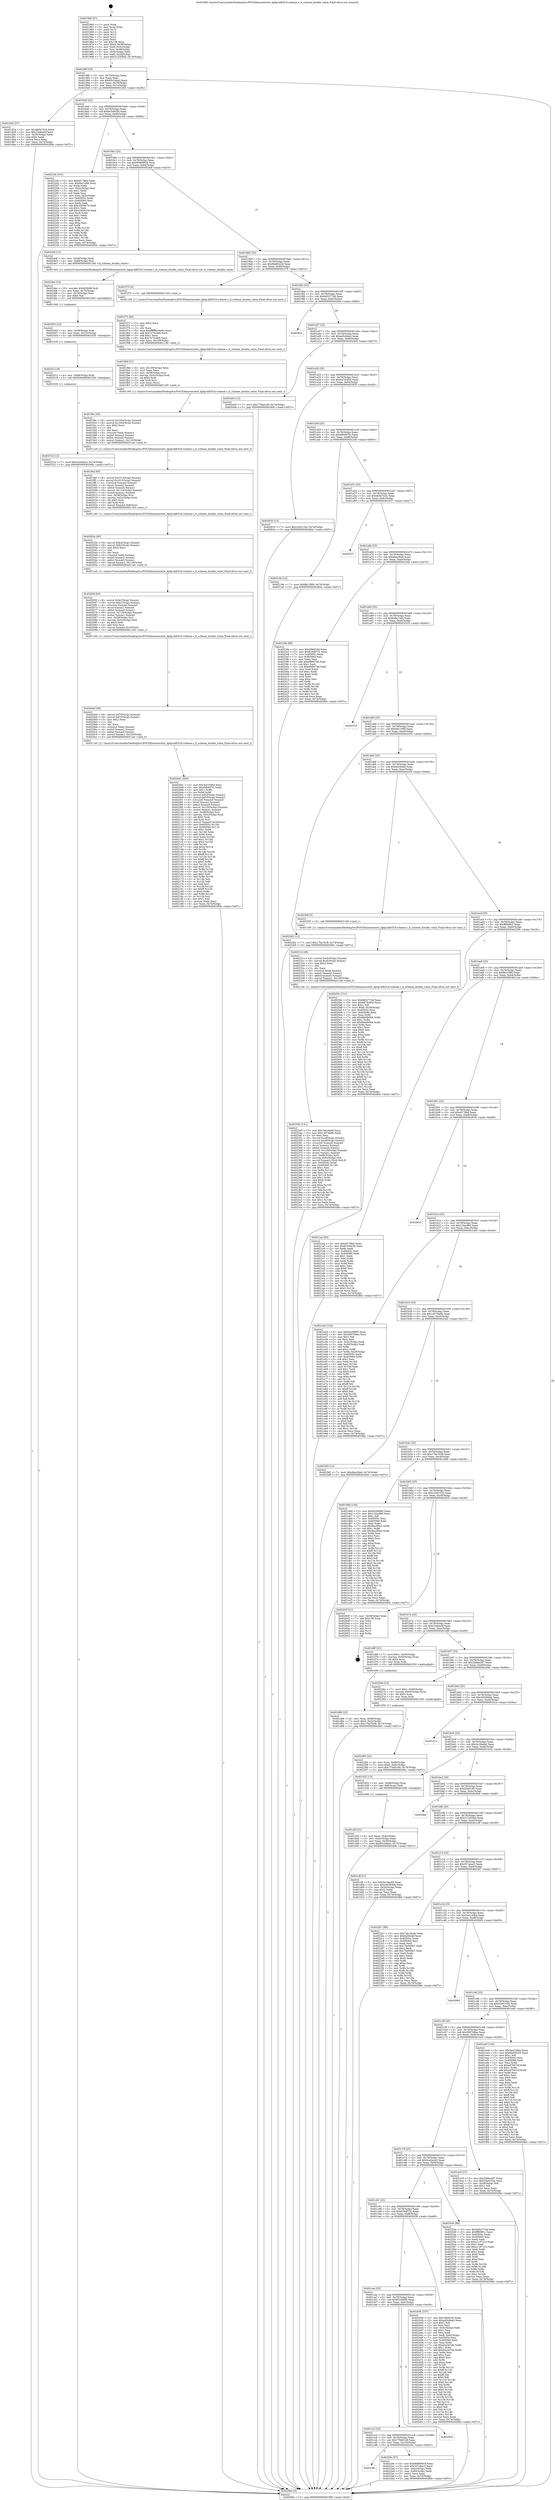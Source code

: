 digraph "0x401960" {
  label = "0x401960 (/mnt/c/Users/mathe/Desktop/tcc/POCII/binaries/extr_kphp-kdbTLtl-scheme.c_tl_scheme_double_value_Final-ollvm.out::main(0))"
  labelloc = "t"
  node[shape=record]

  Entry [label="",width=0.3,height=0.3,shape=circle,fillcolor=black,style=filled]
  "0x40198f" [label="{
     0x40198f [23]\l
     | [instrs]\l
     &nbsp;&nbsp;0x40198f \<+3\>: mov -0x74(%rbp),%eax\l
     &nbsp;&nbsp;0x401992 \<+2\>: mov %eax,%ecx\l
     &nbsp;&nbsp;0x401994 \<+6\>: sub $0x85c24ba2,%ecx\l
     &nbsp;&nbsp;0x40199a \<+3\>: mov %eax,-0x78(%rbp)\l
     &nbsp;&nbsp;0x40199d \<+3\>: mov %ecx,-0x7c(%rbp)\l
     &nbsp;&nbsp;0x4019a0 \<+6\>: je 0000000000401d54 \<main+0x3f4\>\l
  }"]
  "0x401d54" [label="{
     0x401d54 [27]\l
     | [instrs]\l
     &nbsp;&nbsp;0x401d54 \<+5\>: mov $0xdb5e7e24,%eax\l
     &nbsp;&nbsp;0x401d59 \<+5\>: mov $0x23e8ee0f,%ecx\l
     &nbsp;&nbsp;0x401d5e \<+3\>: mov -0x30(%rbp),%edx\l
     &nbsp;&nbsp;0x401d61 \<+3\>: cmp $0x0,%edx\l
     &nbsp;&nbsp;0x401d64 \<+3\>: cmove %ecx,%eax\l
     &nbsp;&nbsp;0x401d67 \<+3\>: mov %eax,-0x74(%rbp)\l
     &nbsp;&nbsp;0x401d6a \<+5\>: jmp 00000000004028dc \<main+0xf7c\>\l
  }"]
  "0x4019a6" [label="{
     0x4019a6 [22]\l
     | [instrs]\l
     &nbsp;&nbsp;0x4019a6 \<+5\>: jmp 00000000004019ab \<main+0x4b\>\l
     &nbsp;&nbsp;0x4019ab \<+3\>: mov -0x78(%rbp),%eax\l
     &nbsp;&nbsp;0x4019ae \<+5\>: sub $0x8c549c56,%eax\l
     &nbsp;&nbsp;0x4019b3 \<+3\>: mov %eax,-0x80(%rbp)\l
     &nbsp;&nbsp;0x4019b6 \<+6\>: je 00000000004021fd \<main+0x89d\>\l
  }"]
  Exit [label="",width=0.3,height=0.3,shape=circle,fillcolor=black,style=filled,peripheries=2]
  "0x4021fd" [label="{
     0x4021fd [101]\l
     | [instrs]\l
     &nbsp;&nbsp;0x4021fd \<+5\>: mov $0xef178bd,%eax\l
     &nbsp;&nbsp;0x402202 \<+5\>: mov $0xfde7cf9d,%ecx\l
     &nbsp;&nbsp;0x402207 \<+2\>: xor %edx,%edx\l
     &nbsp;&nbsp;0x402209 \<+3\>: mov -0x5c(%rbp),%esi\l
     &nbsp;&nbsp;0x40220c \<+3\>: sub $0x1,%edx\l
     &nbsp;&nbsp;0x40220f \<+2\>: sub %edx,%esi\l
     &nbsp;&nbsp;0x402211 \<+3\>: mov %esi,-0x5c(%rbp)\l
     &nbsp;&nbsp;0x402214 \<+7\>: mov 0x40505c,%edx\l
     &nbsp;&nbsp;0x40221b \<+7\>: mov 0x405060,%esi\l
     &nbsp;&nbsp;0x402222 \<+2\>: mov %edx,%edi\l
     &nbsp;&nbsp;0x402224 \<+6\>: sub $0xc5d56c7d,%edi\l
     &nbsp;&nbsp;0x40222a \<+3\>: sub $0x1,%edi\l
     &nbsp;&nbsp;0x40222d \<+6\>: add $0xc5d56c7d,%edi\l
     &nbsp;&nbsp;0x402233 \<+3\>: imul %edi,%edx\l
     &nbsp;&nbsp;0x402236 \<+3\>: and $0x1,%edx\l
     &nbsp;&nbsp;0x402239 \<+3\>: cmp $0x0,%edx\l
     &nbsp;&nbsp;0x40223c \<+4\>: sete %r8b\l
     &nbsp;&nbsp;0x402240 \<+3\>: cmp $0xa,%esi\l
     &nbsp;&nbsp;0x402243 \<+4\>: setl %r9b\l
     &nbsp;&nbsp;0x402247 \<+3\>: mov %r8b,%r10b\l
     &nbsp;&nbsp;0x40224a \<+3\>: and %r9b,%r10b\l
     &nbsp;&nbsp;0x40224d \<+3\>: xor %r9b,%r8b\l
     &nbsp;&nbsp;0x402250 \<+3\>: or %r8b,%r10b\l
     &nbsp;&nbsp;0x402253 \<+4\>: test $0x1,%r10b\l
     &nbsp;&nbsp;0x402257 \<+3\>: cmovne %ecx,%eax\l
     &nbsp;&nbsp;0x40225a \<+3\>: mov %eax,-0x74(%rbp)\l
     &nbsp;&nbsp;0x40225d \<+5\>: jmp 00000000004028dc \<main+0xf7c\>\l
  }"]
  "0x4019bc" [label="{
     0x4019bc [25]\l
     | [instrs]\l
     &nbsp;&nbsp;0x4019bc \<+5\>: jmp 00000000004019c1 \<main+0x61\>\l
     &nbsp;&nbsp;0x4019c1 \<+3\>: mov -0x78(%rbp),%eax\l
     &nbsp;&nbsp;0x4019c4 \<+5\>: sub $0x90868934,%eax\l
     &nbsp;&nbsp;0x4019c9 \<+6\>: mov %eax,-0x84(%rbp)\l
     &nbsp;&nbsp;0x4019cf \<+6\>: je 00000000004024df \<main+0xb7f\>\l
  }"]
  "0x40251b" [label="{
     0x40251b [12]\l
     | [instrs]\l
     &nbsp;&nbsp;0x40251b \<+7\>: movl $0x5ca0a2a3,-0x74(%rbp)\l
     &nbsp;&nbsp;0x402522 \<+5\>: jmp 00000000004028dc \<main+0xf7c\>\l
  }"]
  "0x4024df" [label="{
     0x4024df [13]\l
     | [instrs]\l
     &nbsp;&nbsp;0x4024df \<+4\>: mov -0x58(%rbp),%rdi\l
     &nbsp;&nbsp;0x4024e3 \<+4\>: mov -0x68(%rbp),%rsi\l
     &nbsp;&nbsp;0x4024e7 \<+5\>: call 00000000004013e0 \<tl_scheme_double_value\>\l
     | [calls]\l
     &nbsp;&nbsp;0x4013e0 \{1\} (/mnt/c/Users/mathe/Desktop/tcc/POCII/binaries/extr_kphp-kdbTLtl-scheme.c_tl_scheme_double_value_Final-ollvm.out::tl_scheme_double_value)\l
  }"]
  "0x4019d5" [label="{
     0x4019d5 [25]\l
     | [instrs]\l
     &nbsp;&nbsp;0x4019d5 \<+5\>: jmp 00000000004019da \<main+0x7a\>\l
     &nbsp;&nbsp;0x4019da \<+3\>: mov -0x78(%rbp),%eax\l
     &nbsp;&nbsp;0x4019dd \<+5\>: sub $0x9bd00c2d,%eax\l
     &nbsp;&nbsp;0x4019e2 \<+6\>: mov %eax,-0x88(%rbp)\l
     &nbsp;&nbsp;0x4019e8 \<+6\>: je 0000000000401f70 \<main+0x610\>\l
  }"]
  "0x402512" [label="{
     0x402512 [9]\l
     | [instrs]\l
     &nbsp;&nbsp;0x402512 \<+4\>: mov -0x68(%rbp),%rdi\l
     &nbsp;&nbsp;0x402516 \<+5\>: call 0000000000401030 \<free@plt\>\l
     | [calls]\l
     &nbsp;&nbsp;0x401030 \{1\} (unknown)\l
  }"]
  "0x401f70" [label="{
     0x401f70 [5]\l
     | [instrs]\l
     &nbsp;&nbsp;0x401f70 \<+5\>: call 0000000000401160 \<next_i\>\l
     | [calls]\l
     &nbsp;&nbsp;0x401160 \{1\} (/mnt/c/Users/mathe/Desktop/tcc/POCII/binaries/extr_kphp-kdbTLtl-scheme.c_tl_scheme_double_value_Final-ollvm.out::next_i)\l
  }"]
  "0x4019ee" [label="{
     0x4019ee [25]\l
     | [instrs]\l
     &nbsp;&nbsp;0x4019ee \<+5\>: jmp 00000000004019f3 \<main+0x93\>\l
     &nbsp;&nbsp;0x4019f3 \<+3\>: mov -0x78(%rbp),%eax\l
     &nbsp;&nbsp;0x4019f6 \<+5\>: sub $0x9d5277dd,%eax\l
     &nbsp;&nbsp;0x4019fb \<+6\>: mov %eax,-0x8c(%rbp)\l
     &nbsp;&nbsp;0x401a01 \<+6\>: je 00000000004028ce \<main+0xf6e\>\l
  }"]
  "0x402503" [label="{
     0x402503 [15]\l
     | [instrs]\l
     &nbsp;&nbsp;0x402503 \<+4\>: mov -0x58(%rbp),%rdi\l
     &nbsp;&nbsp;0x402507 \<+6\>: mov %eax,-0x12c(%rbp)\l
     &nbsp;&nbsp;0x40250d \<+5\>: call 0000000000401030 \<free@plt\>\l
     | [calls]\l
     &nbsp;&nbsp;0x401030 \{1\} (unknown)\l
  }"]
  "0x4028ce" [label="{
     0x4028ce\l
  }", style=dashed]
  "0x401a07" [label="{
     0x401a07 [25]\l
     | [instrs]\l
     &nbsp;&nbsp;0x401a07 \<+5\>: jmp 0000000000401a0c \<main+0xac\>\l
     &nbsp;&nbsp;0x401a0c \<+3\>: mov -0x78(%rbp),%eax\l
     &nbsp;&nbsp;0x401a0f \<+5\>: sub $0xad5cbba3,%eax\l
     &nbsp;&nbsp;0x401a14 \<+6\>: mov %eax,-0x90(%rbp)\l
     &nbsp;&nbsp;0x401a1a \<+6\>: je 00000000004024d3 \<main+0xb73\>\l
  }"]
  "0x4024ec" [label="{
     0x4024ec [23]\l
     | [instrs]\l
     &nbsp;&nbsp;0x4024ec \<+10\>: movabs $0x4030d6,%rdi\l
     &nbsp;&nbsp;0x4024f6 \<+3\>: mov %eax,-0x70(%rbp)\l
     &nbsp;&nbsp;0x4024f9 \<+3\>: mov -0x70(%rbp),%esi\l
     &nbsp;&nbsp;0x4024fc \<+2\>: mov $0x0,%al\l
     &nbsp;&nbsp;0x4024fe \<+5\>: call 0000000000401040 \<printf@plt\>\l
     | [calls]\l
     &nbsp;&nbsp;0x401040 \{1\} (unknown)\l
  }"]
  "0x4024d3" [label="{
     0x4024d3 [12]\l
     | [instrs]\l
     &nbsp;&nbsp;0x4024d3 \<+7\>: movl $0x770dd1d9,-0x74(%rbp)\l
     &nbsp;&nbsp;0x4024da \<+5\>: jmp 00000000004028dc \<main+0xf7c\>\l
  }"]
  "0x401a20" [label="{
     0x401a20 [25]\l
     | [instrs]\l
     &nbsp;&nbsp;0x401a20 \<+5\>: jmp 0000000000401a25 \<main+0xc5\>\l
     &nbsp;&nbsp;0x401a25 \<+3\>: mov -0x78(%rbp),%eax\l
     &nbsp;&nbsp;0x401a28 \<+5\>: sub $0xb470c905,%eax\l
     &nbsp;&nbsp;0x401a2d \<+6\>: mov %eax,-0x94(%rbp)\l
     &nbsp;&nbsp;0x401a33 \<+6\>: je 0000000000402633 \<main+0xcd3\>\l
  }"]
  "0x402345" [label="{
     0x402345 [141]\l
     | [instrs]\l
     &nbsp;&nbsp;0x402345 \<+5\>: mov $0x7ab19a4b,%ecx\l
     &nbsp;&nbsp;0x40234a \<+5\>: mov $0x14078a0b,%edx\l
     &nbsp;&nbsp;0x40234f \<+2\>: xor %esi,%esi\l
     &nbsp;&nbsp;0x402351 \<+8\>: movsd 0xcaf(%rip),%xmm1\l
     &nbsp;&nbsp;0x402359 \<+8\>: movsd 0xcaf(%rip),%xmm2\l
     &nbsp;&nbsp;0x402361 \<+4\>: cvtss2sd %xmm0,%xmm0\l
     &nbsp;&nbsp;0x402365 \<+4\>: divsd %xmm2,%xmm0\l
     &nbsp;&nbsp;0x402369 \<+4\>: addsd %xmm0,%xmm1\l
     &nbsp;&nbsp;0x40236d \<+8\>: movsd -0x128(%rbp),%xmm0\l
     &nbsp;&nbsp;0x402375 \<+4\>: mulsd %xmm1,%xmm0\l
     &nbsp;&nbsp;0x402379 \<+4\>: mov -0x68(%rbp),%rdi\l
     &nbsp;&nbsp;0x40237d \<+4\>: movslq -0x6c(%rbp),%r8\l
     &nbsp;&nbsp;0x402381 \<+6\>: movsd %xmm0,(%rdi,%r8,8)\l
     &nbsp;&nbsp;0x402387 \<+8\>: mov 0x40505c,%r9d\l
     &nbsp;&nbsp;0x40238f \<+8\>: mov 0x405060,%r10d\l
     &nbsp;&nbsp;0x402397 \<+3\>: sub $0x1,%esi\l
     &nbsp;&nbsp;0x40239a \<+3\>: mov %r9d,%r11d\l
     &nbsp;&nbsp;0x40239d \<+3\>: add %esi,%r11d\l
     &nbsp;&nbsp;0x4023a0 \<+4\>: imul %r11d,%r9d\l
     &nbsp;&nbsp;0x4023a4 \<+4\>: and $0x1,%r9d\l
     &nbsp;&nbsp;0x4023a8 \<+4\>: cmp $0x0,%r9d\l
     &nbsp;&nbsp;0x4023ac \<+3\>: sete %bl\l
     &nbsp;&nbsp;0x4023af \<+4\>: cmp $0xa,%r10d\l
     &nbsp;&nbsp;0x4023b3 \<+4\>: setl %r14b\l
     &nbsp;&nbsp;0x4023b7 \<+3\>: mov %bl,%r15b\l
     &nbsp;&nbsp;0x4023ba \<+3\>: and %r14b,%r15b\l
     &nbsp;&nbsp;0x4023bd \<+3\>: xor %r14b,%bl\l
     &nbsp;&nbsp;0x4023c0 \<+3\>: or %bl,%r15b\l
     &nbsp;&nbsp;0x4023c3 \<+4\>: test $0x1,%r15b\l
     &nbsp;&nbsp;0x4023c7 \<+3\>: cmovne %edx,%ecx\l
     &nbsp;&nbsp;0x4023ca \<+3\>: mov %ecx,-0x74(%rbp)\l
     &nbsp;&nbsp;0x4023cd \<+5\>: jmp 00000000004028dc \<main+0xf7c\>\l
  }"]
  "0x402633" [label="{
     0x402633 [12]\l
     | [instrs]\l
     &nbsp;&nbsp;0x402633 \<+7\>: movl $0x1e59132e,-0x74(%rbp)\l
     &nbsp;&nbsp;0x40263a \<+5\>: jmp 00000000004028dc \<main+0xf7c\>\l
  }"]
  "0x401a39" [label="{
     0x401a39 [25]\l
     | [instrs]\l
     &nbsp;&nbsp;0x401a39 \<+5\>: jmp 0000000000401a3e \<main+0xde\>\l
     &nbsp;&nbsp;0x401a3e \<+3\>: mov -0x78(%rbp),%eax\l
     &nbsp;&nbsp;0x401a41 \<+5\>: sub $0xd9b697fc,%eax\l
     &nbsp;&nbsp;0x401a46 \<+6\>: mov %eax,-0x98(%rbp)\l
     &nbsp;&nbsp;0x401a4c \<+6\>: je 000000000040219e \<main+0x83e\>\l
  }"]
  "0x402314" [label="{
     0x402314 [49]\l
     | [instrs]\l
     &nbsp;&nbsp;0x402314 \<+8\>: movsd 0xcfc(%rip),%xmm0\l
     &nbsp;&nbsp;0x40231c \<+8\>: movsd 0xcfc(%rip),%xmm1\l
     &nbsp;&nbsp;0x402324 \<+5\>: mov $0x2,%ecx\l
     &nbsp;&nbsp;0x402329 \<+1\>: cltd\l
     &nbsp;&nbsp;0x40232a \<+2\>: idiv %ecx\l
     &nbsp;&nbsp;0x40232c \<+4\>: cvtsi2sd %edx,%xmm2\l
     &nbsp;&nbsp;0x402330 \<+4\>: mulsd %xmm2,%xmm1\l
     &nbsp;&nbsp;0x402334 \<+4\>: addsd %xmm0,%xmm1\l
     &nbsp;&nbsp;0x402338 \<+8\>: movsd %xmm1,-0x128(%rbp)\l
     &nbsp;&nbsp;0x402340 \<+5\>: call 00000000004011a0 \<next_f\>\l
     | [calls]\l
     &nbsp;&nbsp;0x4011a0 \{1\} (/mnt/c/Users/mathe/Desktop/tcc/POCII/binaries/extr_kphp-kdbTLtl-scheme.c_tl_scheme_double_value_Final-ollvm.out::next_f)\l
  }"]
  "0x40219e" [label="{
     0x40219e [12]\l
     | [instrs]\l
     &nbsp;&nbsp;0x40219e \<+7\>: movl $0xffe109f4,-0x74(%rbp)\l
     &nbsp;&nbsp;0x4021a5 \<+5\>: jmp 00000000004028dc \<main+0xf7c\>\l
  }"]
  "0x401a52" [label="{
     0x401a52 [25]\l
     | [instrs]\l
     &nbsp;&nbsp;0x401a52 \<+5\>: jmp 0000000000401a57 \<main+0xf7\>\l
     &nbsp;&nbsp;0x401a57 \<+3\>: mov -0x78(%rbp),%eax\l
     &nbsp;&nbsp;0x401a5a \<+5\>: sub $0xdb5e7e24,%eax\l
     &nbsp;&nbsp;0x401a5f \<+6\>: mov %eax,-0x9c(%rbp)\l
     &nbsp;&nbsp;0x401a65 \<+6\>: je 0000000000402527 \<main+0xbc7\>\l
  }"]
  "0x401cdc" [label="{
     0x401cdc\l
  }", style=dashed]
  "0x402527" [label="{
     0x402527\l
  }", style=dashed]
  "0x401a6b" [label="{
     0x401a6b [25]\l
     | [instrs]\l
     &nbsp;&nbsp;0x401a6b \<+5\>: jmp 0000000000401a70 \<main+0x110\>\l
     &nbsp;&nbsp;0x401a70 \<+3\>: mov -0x78(%rbp),%eax\l
     &nbsp;&nbsp;0x401a73 \<+5\>: sub $0xdbecf4a8,%eax\l
     &nbsp;&nbsp;0x401a78 \<+6\>: mov %eax,-0xa0(%rbp)\l
     &nbsp;&nbsp;0x401a7e \<+6\>: je 00000000004023de \<main+0xa7e\>\l
  }"]
  "0x40229c" [label="{
     0x40229c [27]\l
     | [instrs]\l
     &nbsp;&nbsp;0x40229c \<+5\>: mov $0x90868934,%eax\l
     &nbsp;&nbsp;0x4022a1 \<+5\>: mov $0x357abac3,%ecx\l
     &nbsp;&nbsp;0x4022a6 \<+3\>: mov -0x6c(%rbp),%edx\l
     &nbsp;&nbsp;0x4022a9 \<+3\>: cmp -0x60(%rbp),%edx\l
     &nbsp;&nbsp;0x4022ac \<+3\>: cmovl %ecx,%eax\l
     &nbsp;&nbsp;0x4022af \<+3\>: mov %eax,-0x74(%rbp)\l
     &nbsp;&nbsp;0x4022b2 \<+5\>: jmp 00000000004028dc \<main+0xf7c\>\l
  }"]
  "0x4023de" [label="{
     0x4023de [88]\l
     | [instrs]\l
     &nbsp;&nbsp;0x4023de \<+5\>: mov $0x2f4bf1d0,%eax\l
     &nbsp;&nbsp;0x4023e3 \<+5\>: mov $0x634df732,%ecx\l
     &nbsp;&nbsp;0x4023e8 \<+7\>: mov 0x40505c,%edx\l
     &nbsp;&nbsp;0x4023ef \<+7\>: mov 0x405060,%esi\l
     &nbsp;&nbsp;0x4023f6 \<+2\>: mov %edx,%edi\l
     &nbsp;&nbsp;0x4023f8 \<+6\>: add $0xef984748,%edi\l
     &nbsp;&nbsp;0x4023fe \<+3\>: sub $0x1,%edi\l
     &nbsp;&nbsp;0x402401 \<+6\>: sub $0xef984748,%edi\l
     &nbsp;&nbsp;0x402407 \<+3\>: imul %edi,%edx\l
     &nbsp;&nbsp;0x40240a \<+3\>: and $0x1,%edx\l
     &nbsp;&nbsp;0x40240d \<+3\>: cmp $0x0,%edx\l
     &nbsp;&nbsp;0x402410 \<+4\>: sete %r8b\l
     &nbsp;&nbsp;0x402414 \<+3\>: cmp $0xa,%esi\l
     &nbsp;&nbsp;0x402417 \<+4\>: setl %r9b\l
     &nbsp;&nbsp;0x40241b \<+3\>: mov %r8b,%r10b\l
     &nbsp;&nbsp;0x40241e \<+3\>: and %r9b,%r10b\l
     &nbsp;&nbsp;0x402421 \<+3\>: xor %r9b,%r8b\l
     &nbsp;&nbsp;0x402424 \<+3\>: or %r8b,%r10b\l
     &nbsp;&nbsp;0x402427 \<+4\>: test $0x1,%r10b\l
     &nbsp;&nbsp;0x40242b \<+3\>: cmovne %ecx,%eax\l
     &nbsp;&nbsp;0x40242e \<+3\>: mov %eax,-0x74(%rbp)\l
     &nbsp;&nbsp;0x402431 \<+5\>: jmp 00000000004028dc \<main+0xf7c\>\l
  }"]
  "0x401a84" [label="{
     0x401a84 [25]\l
     | [instrs]\l
     &nbsp;&nbsp;0x401a84 \<+5\>: jmp 0000000000401a89 \<main+0x129\>\l
     &nbsp;&nbsp;0x401a89 \<+3\>: mov -0x78(%rbp),%eax\l
     &nbsp;&nbsp;0x401a8c \<+5\>: sub $0xfa8e1340,%eax\l
     &nbsp;&nbsp;0x401a91 \<+6\>: mov %eax,-0xa4(%rbp)\l
     &nbsp;&nbsp;0x401a97 \<+6\>: je 0000000000402533 \<main+0xbd3\>\l
  }"]
  "0x401cc3" [label="{
     0x401cc3 [25]\l
     | [instrs]\l
     &nbsp;&nbsp;0x401cc3 \<+5\>: jmp 0000000000401cc8 \<main+0x368\>\l
     &nbsp;&nbsp;0x401cc8 \<+3\>: mov -0x78(%rbp),%eax\l
     &nbsp;&nbsp;0x401ccb \<+5\>: sub $0x770dd1d9,%eax\l
     &nbsp;&nbsp;0x401cd0 \<+6\>: mov %eax,-0x100(%rbp)\l
     &nbsp;&nbsp;0x401cd6 \<+6\>: je 000000000040229c \<main+0x93c\>\l
  }"]
  "0x402533" [label="{
     0x402533\l
  }", style=dashed]
  "0x401a9d" [label="{
     0x401a9d [25]\l
     | [instrs]\l
     &nbsp;&nbsp;0x401a9d \<+5\>: jmp 0000000000401aa2 \<main+0x142\>\l
     &nbsp;&nbsp;0x401aa2 \<+3\>: mov -0x78(%rbp),%eax\l
     &nbsp;&nbsp;0x401aa5 \<+5\>: sub $0xfde7cf9d,%eax\l
     &nbsp;&nbsp;0x401aaa \<+6\>: mov %eax,-0xa8(%rbp)\l
     &nbsp;&nbsp;0x401ab0 \<+6\>: je 0000000000402262 \<main+0x902\>\l
  }"]
  "0x402654" [label="{
     0x402654\l
  }", style=dashed]
  "0x402262" [label="{
     0x402262 [12]\l
     | [instrs]\l
     &nbsp;&nbsp;0x402262 \<+7\>: movl $0x17ba7b38,-0x74(%rbp)\l
     &nbsp;&nbsp;0x402269 \<+5\>: jmp 00000000004028dc \<main+0xf7c\>\l
  }"]
  "0x401ab6" [label="{
     0x401ab6 [25]\l
     | [instrs]\l
     &nbsp;&nbsp;0x401ab6 \<+5\>: jmp 0000000000401abb \<main+0x15b\>\l
     &nbsp;&nbsp;0x401abb \<+3\>: mov -0x78(%rbp),%eax\l
     &nbsp;&nbsp;0x401abe \<+5\>: sub $0xfe20bdef,%eax\l
     &nbsp;&nbsp;0x401ac3 \<+6\>: mov %eax,-0xac(%rbp)\l
     &nbsp;&nbsp;0x401ac9 \<+6\>: je 000000000040230f \<main+0x9af\>\l
  }"]
  "0x401caa" [label="{
     0x401caa [25]\l
     | [instrs]\l
     &nbsp;&nbsp;0x401caa \<+5\>: jmp 0000000000401caf \<main+0x34f\>\l
     &nbsp;&nbsp;0x401caf \<+3\>: mov -0x78(%rbp),%eax\l
     &nbsp;&nbsp;0x401cb2 \<+5\>: sub $0x63cf4685,%eax\l
     &nbsp;&nbsp;0x401cb7 \<+6\>: mov %eax,-0xfc(%rbp)\l
     &nbsp;&nbsp;0x401cbd \<+6\>: je 0000000000402654 \<main+0xcf4\>\l
  }"]
  "0x40230f" [label="{
     0x40230f [5]\l
     | [instrs]\l
     &nbsp;&nbsp;0x40230f \<+5\>: call 0000000000401160 \<next_i\>\l
     | [calls]\l
     &nbsp;&nbsp;0x401160 \{1\} (/mnt/c/Users/mathe/Desktop/tcc/POCII/binaries/extr_kphp-kdbTLtl-scheme.c_tl_scheme_double_value_Final-ollvm.out::next_i)\l
  }"]
  "0x401acf" [label="{
     0x401acf [25]\l
     | [instrs]\l
     &nbsp;&nbsp;0x401acf \<+5\>: jmp 0000000000401ad4 \<main+0x174\>\l
     &nbsp;&nbsp;0x401ad4 \<+3\>: mov -0x78(%rbp),%eax\l
     &nbsp;&nbsp;0x401ad7 \<+5\>: sub $0xff809fc1,%eax\l
     &nbsp;&nbsp;0x401adc \<+6\>: mov %eax,-0xb0(%rbp)\l
     &nbsp;&nbsp;0x401ae2 \<+6\>: je 000000000040259c \<main+0xc3c\>\l
  }"]
  "0x402436" [label="{
     0x402436 [157]\l
     | [instrs]\l
     &nbsp;&nbsp;0x402436 \<+5\>: mov $0x2f4bf1d0,%eax\l
     &nbsp;&nbsp;0x40243b \<+5\>: mov $0xad5cbba3,%ecx\l
     &nbsp;&nbsp;0x402440 \<+2\>: mov $0x1,%dl\l
     &nbsp;&nbsp;0x402442 \<+2\>: xor %esi,%esi\l
     &nbsp;&nbsp;0x402444 \<+3\>: mov -0x6c(%rbp),%edi\l
     &nbsp;&nbsp;0x402447 \<+3\>: sub $0x1,%esi\l
     &nbsp;&nbsp;0x40244a \<+2\>: sub %esi,%edi\l
     &nbsp;&nbsp;0x40244c \<+3\>: mov %edi,-0x6c(%rbp)\l
     &nbsp;&nbsp;0x40244f \<+7\>: mov 0x40505c,%esi\l
     &nbsp;&nbsp;0x402456 \<+7\>: mov 0x405060,%edi\l
     &nbsp;&nbsp;0x40245d \<+3\>: mov %esi,%r8d\l
     &nbsp;&nbsp;0x402460 \<+7\>: sub $0xd3a3d7db,%r8d\l
     &nbsp;&nbsp;0x402467 \<+4\>: sub $0x1,%r8d\l
     &nbsp;&nbsp;0x40246b \<+7\>: add $0xd3a3d7db,%r8d\l
     &nbsp;&nbsp;0x402472 \<+4\>: imul %r8d,%esi\l
     &nbsp;&nbsp;0x402476 \<+3\>: and $0x1,%esi\l
     &nbsp;&nbsp;0x402479 \<+3\>: cmp $0x0,%esi\l
     &nbsp;&nbsp;0x40247c \<+4\>: sete %r9b\l
     &nbsp;&nbsp;0x402480 \<+3\>: cmp $0xa,%edi\l
     &nbsp;&nbsp;0x402483 \<+4\>: setl %r10b\l
     &nbsp;&nbsp;0x402487 \<+3\>: mov %r9b,%r11b\l
     &nbsp;&nbsp;0x40248a \<+4\>: xor $0xff,%r11b\l
     &nbsp;&nbsp;0x40248e \<+3\>: mov %r10b,%bl\l
     &nbsp;&nbsp;0x402491 \<+3\>: xor $0xff,%bl\l
     &nbsp;&nbsp;0x402494 \<+3\>: xor $0x0,%dl\l
     &nbsp;&nbsp;0x402497 \<+3\>: mov %r11b,%r14b\l
     &nbsp;&nbsp;0x40249a \<+4\>: and $0x0,%r14b\l
     &nbsp;&nbsp;0x40249e \<+3\>: and %dl,%r9b\l
     &nbsp;&nbsp;0x4024a1 \<+3\>: mov %bl,%r15b\l
     &nbsp;&nbsp;0x4024a4 \<+4\>: and $0x0,%r15b\l
     &nbsp;&nbsp;0x4024a8 \<+3\>: and %dl,%r10b\l
     &nbsp;&nbsp;0x4024ab \<+3\>: or %r9b,%r14b\l
     &nbsp;&nbsp;0x4024ae \<+3\>: or %r10b,%r15b\l
     &nbsp;&nbsp;0x4024b1 \<+3\>: xor %r15b,%r14b\l
     &nbsp;&nbsp;0x4024b4 \<+3\>: or %bl,%r11b\l
     &nbsp;&nbsp;0x4024b7 \<+4\>: xor $0xff,%r11b\l
     &nbsp;&nbsp;0x4024bb \<+3\>: or $0x0,%dl\l
     &nbsp;&nbsp;0x4024be \<+3\>: and %dl,%r11b\l
     &nbsp;&nbsp;0x4024c1 \<+3\>: or %r11b,%r14b\l
     &nbsp;&nbsp;0x4024c4 \<+4\>: test $0x1,%r14b\l
     &nbsp;&nbsp;0x4024c8 \<+3\>: cmovne %ecx,%eax\l
     &nbsp;&nbsp;0x4024cb \<+3\>: mov %eax,-0x74(%rbp)\l
     &nbsp;&nbsp;0x4024ce \<+5\>: jmp 00000000004028dc \<main+0xf7c\>\l
  }"]
  "0x40259c" [label="{
     0x40259c [151]\l
     | [instrs]\l
     &nbsp;&nbsp;0x40259c \<+5\>: mov $0x9d5277dd,%eax\l
     &nbsp;&nbsp;0x4025a1 \<+5\>: mov $0xb470c905,%ecx\l
     &nbsp;&nbsp;0x4025a6 \<+2\>: mov $0x1,%dl\l
     &nbsp;&nbsp;0x4025a8 \<+7\>: movl $0x0,-0x38(%rbp)\l
     &nbsp;&nbsp;0x4025af \<+7\>: mov 0x40505c,%esi\l
     &nbsp;&nbsp;0x4025b6 \<+7\>: mov 0x405060,%edi\l
     &nbsp;&nbsp;0x4025bd \<+3\>: mov %esi,%r8d\l
     &nbsp;&nbsp;0x4025c0 \<+7\>: add $0x8dd4b584,%r8d\l
     &nbsp;&nbsp;0x4025c7 \<+4\>: sub $0x1,%r8d\l
     &nbsp;&nbsp;0x4025cb \<+7\>: sub $0x8dd4b584,%r8d\l
     &nbsp;&nbsp;0x4025d2 \<+4\>: imul %r8d,%esi\l
     &nbsp;&nbsp;0x4025d6 \<+3\>: and $0x1,%esi\l
     &nbsp;&nbsp;0x4025d9 \<+3\>: cmp $0x0,%esi\l
     &nbsp;&nbsp;0x4025dc \<+4\>: sete %r9b\l
     &nbsp;&nbsp;0x4025e0 \<+3\>: cmp $0xa,%edi\l
     &nbsp;&nbsp;0x4025e3 \<+4\>: setl %r10b\l
     &nbsp;&nbsp;0x4025e7 \<+3\>: mov %r9b,%r11b\l
     &nbsp;&nbsp;0x4025ea \<+4\>: xor $0xff,%r11b\l
     &nbsp;&nbsp;0x4025ee \<+3\>: mov %r10b,%bl\l
     &nbsp;&nbsp;0x4025f1 \<+3\>: xor $0xff,%bl\l
     &nbsp;&nbsp;0x4025f4 \<+3\>: xor $0x0,%dl\l
     &nbsp;&nbsp;0x4025f7 \<+3\>: mov %r11b,%r14b\l
     &nbsp;&nbsp;0x4025fa \<+4\>: and $0x0,%r14b\l
     &nbsp;&nbsp;0x4025fe \<+3\>: and %dl,%r9b\l
     &nbsp;&nbsp;0x402601 \<+3\>: mov %bl,%r15b\l
     &nbsp;&nbsp;0x402604 \<+4\>: and $0x0,%r15b\l
     &nbsp;&nbsp;0x402608 \<+3\>: and %dl,%r10b\l
     &nbsp;&nbsp;0x40260b \<+3\>: or %r9b,%r14b\l
     &nbsp;&nbsp;0x40260e \<+3\>: or %r10b,%r15b\l
     &nbsp;&nbsp;0x402611 \<+3\>: xor %r15b,%r14b\l
     &nbsp;&nbsp;0x402614 \<+3\>: or %bl,%r11b\l
     &nbsp;&nbsp;0x402617 \<+4\>: xor $0xff,%r11b\l
     &nbsp;&nbsp;0x40261b \<+3\>: or $0x0,%dl\l
     &nbsp;&nbsp;0x40261e \<+3\>: and %dl,%r11b\l
     &nbsp;&nbsp;0x402621 \<+3\>: or %r11b,%r14b\l
     &nbsp;&nbsp;0x402624 \<+4\>: test $0x1,%r14b\l
     &nbsp;&nbsp;0x402628 \<+3\>: cmovne %ecx,%eax\l
     &nbsp;&nbsp;0x40262b \<+3\>: mov %eax,-0x74(%rbp)\l
     &nbsp;&nbsp;0x40262e \<+5\>: jmp 00000000004028dc \<main+0xf7c\>\l
  }"]
  "0x401ae8" [label="{
     0x401ae8 [25]\l
     | [instrs]\l
     &nbsp;&nbsp;0x401ae8 \<+5\>: jmp 0000000000401aed \<main+0x18d\>\l
     &nbsp;&nbsp;0x401aed \<+3\>: mov -0x78(%rbp),%eax\l
     &nbsp;&nbsp;0x401af0 \<+5\>: sub $0xffe109f4,%eax\l
     &nbsp;&nbsp;0x401af5 \<+6\>: mov %eax,-0xb4(%rbp)\l
     &nbsp;&nbsp;0x401afb \<+6\>: je 00000000004021aa \<main+0x84a\>\l
  }"]
  "0x401c91" [label="{
     0x401c91 [25]\l
     | [instrs]\l
     &nbsp;&nbsp;0x401c91 \<+5\>: jmp 0000000000401c96 \<main+0x336\>\l
     &nbsp;&nbsp;0x401c96 \<+3\>: mov -0x78(%rbp),%eax\l
     &nbsp;&nbsp;0x401c99 \<+5\>: sub $0x634df732,%eax\l
     &nbsp;&nbsp;0x401c9e \<+6\>: mov %eax,-0xf8(%rbp)\l
     &nbsp;&nbsp;0x401ca4 \<+6\>: je 0000000000402436 \<main+0xad6\>\l
  }"]
  "0x4021aa" [label="{
     0x4021aa [83]\l
     | [instrs]\l
     &nbsp;&nbsp;0x4021aa \<+5\>: mov $0xef178bd,%eax\l
     &nbsp;&nbsp;0x4021af \<+5\>: mov $0x8c549c56,%ecx\l
     &nbsp;&nbsp;0x4021b4 \<+2\>: xor %edx,%edx\l
     &nbsp;&nbsp;0x4021b6 \<+7\>: mov 0x40505c,%esi\l
     &nbsp;&nbsp;0x4021bd \<+7\>: mov 0x405060,%edi\l
     &nbsp;&nbsp;0x4021c4 \<+3\>: sub $0x1,%edx\l
     &nbsp;&nbsp;0x4021c7 \<+3\>: mov %esi,%r8d\l
     &nbsp;&nbsp;0x4021ca \<+3\>: add %edx,%r8d\l
     &nbsp;&nbsp;0x4021cd \<+4\>: imul %r8d,%esi\l
     &nbsp;&nbsp;0x4021d1 \<+3\>: and $0x1,%esi\l
     &nbsp;&nbsp;0x4021d4 \<+3\>: cmp $0x0,%esi\l
     &nbsp;&nbsp;0x4021d7 \<+4\>: sete %r9b\l
     &nbsp;&nbsp;0x4021db \<+3\>: cmp $0xa,%edi\l
     &nbsp;&nbsp;0x4021de \<+4\>: setl %r10b\l
     &nbsp;&nbsp;0x4021e2 \<+3\>: mov %r9b,%r11b\l
     &nbsp;&nbsp;0x4021e5 \<+3\>: and %r10b,%r11b\l
     &nbsp;&nbsp;0x4021e8 \<+3\>: xor %r10b,%r9b\l
     &nbsp;&nbsp;0x4021eb \<+3\>: or %r9b,%r11b\l
     &nbsp;&nbsp;0x4021ee \<+4\>: test $0x1,%r11b\l
     &nbsp;&nbsp;0x4021f2 \<+3\>: cmovne %ecx,%eax\l
     &nbsp;&nbsp;0x4021f5 \<+3\>: mov %eax,-0x74(%rbp)\l
     &nbsp;&nbsp;0x4021f8 \<+5\>: jmp 00000000004028dc \<main+0xf7c\>\l
  }"]
  "0x401b01" [label="{
     0x401b01 [25]\l
     | [instrs]\l
     &nbsp;&nbsp;0x401b01 \<+5\>: jmp 0000000000401b06 \<main+0x1a6\>\l
     &nbsp;&nbsp;0x401b06 \<+3\>: mov -0x78(%rbp),%eax\l
     &nbsp;&nbsp;0x401b09 \<+5\>: sub $0xef178bd,%eax\l
     &nbsp;&nbsp;0x401b0e \<+6\>: mov %eax,-0xb8(%rbp)\l
     &nbsp;&nbsp;0x401b14 \<+6\>: je 0000000000402819 \<main+0xeb9\>\l
  }"]
  "0x402544" [label="{
     0x402544 [88]\l
     | [instrs]\l
     &nbsp;&nbsp;0x402544 \<+5\>: mov $0x9d5277dd,%eax\l
     &nbsp;&nbsp;0x402549 \<+5\>: mov $0xff809fc1,%ecx\l
     &nbsp;&nbsp;0x40254e \<+7\>: mov 0x40505c,%edx\l
     &nbsp;&nbsp;0x402555 \<+7\>: mov 0x405060,%esi\l
     &nbsp;&nbsp;0x40255c \<+2\>: mov %edx,%edi\l
     &nbsp;&nbsp;0x40255e \<+6\>: sub $0xe1197210,%edi\l
     &nbsp;&nbsp;0x402564 \<+3\>: sub $0x1,%edi\l
     &nbsp;&nbsp;0x402567 \<+6\>: add $0xe1197210,%edi\l
     &nbsp;&nbsp;0x40256d \<+3\>: imul %edi,%edx\l
     &nbsp;&nbsp;0x402570 \<+3\>: and $0x1,%edx\l
     &nbsp;&nbsp;0x402573 \<+3\>: cmp $0x0,%edx\l
     &nbsp;&nbsp;0x402576 \<+4\>: sete %r8b\l
     &nbsp;&nbsp;0x40257a \<+3\>: cmp $0xa,%esi\l
     &nbsp;&nbsp;0x40257d \<+4\>: setl %r9b\l
     &nbsp;&nbsp;0x402581 \<+3\>: mov %r8b,%r10b\l
     &nbsp;&nbsp;0x402584 \<+3\>: and %r9b,%r10b\l
     &nbsp;&nbsp;0x402587 \<+3\>: xor %r9b,%r8b\l
     &nbsp;&nbsp;0x40258a \<+3\>: or %r8b,%r10b\l
     &nbsp;&nbsp;0x40258d \<+4\>: test $0x1,%r10b\l
     &nbsp;&nbsp;0x402591 \<+3\>: cmovne %ecx,%eax\l
     &nbsp;&nbsp;0x402594 \<+3\>: mov %eax,-0x74(%rbp)\l
     &nbsp;&nbsp;0x402597 \<+5\>: jmp 00000000004028dc \<main+0xf7c\>\l
  }"]
  "0x402819" [label="{
     0x402819\l
  }", style=dashed]
  "0x401b1a" [label="{
     0x401b1a [25]\l
     | [instrs]\l
     &nbsp;&nbsp;0x401b1a \<+5\>: jmp 0000000000401b1f \<main+0x1bf\>\l
     &nbsp;&nbsp;0x401b1f \<+3\>: mov -0x78(%rbp),%eax\l
     &nbsp;&nbsp;0x401b22 \<+5\>: sub $0x134acf66,%eax\l
     &nbsp;&nbsp;0x401b27 \<+6\>: mov %eax,-0xbc(%rbp)\l
     &nbsp;&nbsp;0x401b2d \<+6\>: je 0000000000401e2d \<main+0x4cd\>\l
  }"]
  "0x402285" [label="{
     0x402285 [23]\l
     | [instrs]\l
     &nbsp;&nbsp;0x402285 \<+4\>: mov %rax,-0x68(%rbp)\l
     &nbsp;&nbsp;0x402289 \<+7\>: movl $0x0,-0x6c(%rbp)\l
     &nbsp;&nbsp;0x402290 \<+7\>: movl $0x770dd1d9,-0x74(%rbp)\l
     &nbsp;&nbsp;0x402297 \<+5\>: jmp 00000000004028dc \<main+0xf7c\>\l
  }"]
  "0x401e2d" [label="{
     0x401e2d [152]\l
     | [instrs]\l
     &nbsp;&nbsp;0x401e2d \<+5\>: mov $0x63cf4685,%eax\l
     &nbsp;&nbsp;0x401e32 \<+5\>: mov $0x590709ee,%ecx\l
     &nbsp;&nbsp;0x401e37 \<+2\>: mov $0x1,%dl\l
     &nbsp;&nbsp;0x401e39 \<+2\>: xor %esi,%esi\l
     &nbsp;&nbsp;0x401e3b \<+3\>: mov -0x5c(%rbp),%edi\l
     &nbsp;&nbsp;0x401e3e \<+3\>: cmp -0x50(%rbp),%edi\l
     &nbsp;&nbsp;0x401e41 \<+4\>: setl %r8b\l
     &nbsp;&nbsp;0x401e45 \<+4\>: and $0x1,%r8b\l
     &nbsp;&nbsp;0x401e49 \<+4\>: mov %r8b,-0x29(%rbp)\l
     &nbsp;&nbsp;0x401e4d \<+7\>: mov 0x40505c,%edi\l
     &nbsp;&nbsp;0x401e54 \<+8\>: mov 0x405060,%r9d\l
     &nbsp;&nbsp;0x401e5c \<+3\>: sub $0x1,%esi\l
     &nbsp;&nbsp;0x401e5f \<+3\>: mov %edi,%r10d\l
     &nbsp;&nbsp;0x401e62 \<+3\>: add %esi,%r10d\l
     &nbsp;&nbsp;0x401e65 \<+4\>: imul %r10d,%edi\l
     &nbsp;&nbsp;0x401e69 \<+3\>: and $0x1,%edi\l
     &nbsp;&nbsp;0x401e6c \<+3\>: cmp $0x0,%edi\l
     &nbsp;&nbsp;0x401e6f \<+4\>: sete %r8b\l
     &nbsp;&nbsp;0x401e73 \<+4\>: cmp $0xa,%r9d\l
     &nbsp;&nbsp;0x401e77 \<+4\>: setl %r11b\l
     &nbsp;&nbsp;0x401e7b \<+3\>: mov %r8b,%bl\l
     &nbsp;&nbsp;0x401e7e \<+3\>: xor $0xff,%bl\l
     &nbsp;&nbsp;0x401e81 \<+3\>: mov %r11b,%r14b\l
     &nbsp;&nbsp;0x401e84 \<+4\>: xor $0xff,%r14b\l
     &nbsp;&nbsp;0x401e88 \<+3\>: xor $0x0,%dl\l
     &nbsp;&nbsp;0x401e8b \<+3\>: mov %bl,%r15b\l
     &nbsp;&nbsp;0x401e8e \<+4\>: and $0x0,%r15b\l
     &nbsp;&nbsp;0x401e92 \<+3\>: and %dl,%r8b\l
     &nbsp;&nbsp;0x401e95 \<+3\>: mov %r14b,%r12b\l
     &nbsp;&nbsp;0x401e98 \<+4\>: and $0x0,%r12b\l
     &nbsp;&nbsp;0x401e9c \<+3\>: and %dl,%r11b\l
     &nbsp;&nbsp;0x401e9f \<+3\>: or %r8b,%r15b\l
     &nbsp;&nbsp;0x401ea2 \<+3\>: or %r11b,%r12b\l
     &nbsp;&nbsp;0x401ea5 \<+3\>: xor %r12b,%r15b\l
     &nbsp;&nbsp;0x401ea8 \<+3\>: or %r14b,%bl\l
     &nbsp;&nbsp;0x401eab \<+3\>: xor $0xff,%bl\l
     &nbsp;&nbsp;0x401eae \<+3\>: or $0x0,%dl\l
     &nbsp;&nbsp;0x401eb1 \<+2\>: and %dl,%bl\l
     &nbsp;&nbsp;0x401eb3 \<+3\>: or %bl,%r15b\l
     &nbsp;&nbsp;0x401eb6 \<+4\>: test $0x1,%r15b\l
     &nbsp;&nbsp;0x401eba \<+3\>: cmovne %ecx,%eax\l
     &nbsp;&nbsp;0x401ebd \<+3\>: mov %eax,-0x74(%rbp)\l
     &nbsp;&nbsp;0x401ec0 \<+5\>: jmp 00000000004028dc \<main+0xf7c\>\l
  }"]
  "0x401b33" [label="{
     0x401b33 [25]\l
     | [instrs]\l
     &nbsp;&nbsp;0x401b33 \<+5\>: jmp 0000000000401b38 \<main+0x1d8\>\l
     &nbsp;&nbsp;0x401b38 \<+3\>: mov -0x78(%rbp),%eax\l
     &nbsp;&nbsp;0x401b3b \<+5\>: sub $0x14078a0b,%eax\l
     &nbsp;&nbsp;0x401b40 \<+6\>: mov %eax,-0xc0(%rbp)\l
     &nbsp;&nbsp;0x401b46 \<+6\>: je 00000000004023d2 \<main+0xa72\>\l
  }"]
  "0x4020d1" [label="{
     0x4020d1 [205]\l
     | [instrs]\l
     &nbsp;&nbsp;0x4020d1 \<+5\>: mov $0x3ee10d6a,%ecx\l
     &nbsp;&nbsp;0x4020d6 \<+5\>: mov $0xd9b697fc,%edx\l
     &nbsp;&nbsp;0x4020db \<+3\>: mov $0x1,%r8b\l
     &nbsp;&nbsp;0x4020de \<+3\>: xor %r9d,%r9d\l
     &nbsp;&nbsp;0x4020e1 \<+8\>: movsd 0xf1f(%rip),%xmm1\l
     &nbsp;&nbsp;0x4020e9 \<+8\>: movsd 0xf1f(%rip),%xmm2\l
     &nbsp;&nbsp;0x4020f1 \<+4\>: cvtss2sd %xmm0,%xmm0\l
     &nbsp;&nbsp;0x4020f5 \<+4\>: divsd %xmm2,%xmm0\l
     &nbsp;&nbsp;0x4020f9 \<+4\>: addsd %xmm0,%xmm1\l
     &nbsp;&nbsp;0x4020fd \<+8\>: movsd -0x120(%rbp),%xmm0\l
     &nbsp;&nbsp;0x402105 \<+4\>: mulsd %xmm1,%xmm0\l
     &nbsp;&nbsp;0x402109 \<+4\>: mov -0x58(%rbp),%rsi\l
     &nbsp;&nbsp;0x40210d \<+4\>: movslq -0x5c(%rbp),%rdi\l
     &nbsp;&nbsp;0x402111 \<+4\>: shl $0x5,%rdi\l
     &nbsp;&nbsp;0x402115 \<+3\>: add %rdi,%rsi\l
     &nbsp;&nbsp;0x402118 \<+5\>: movsd %xmm0,0x18(%rsi)\l
     &nbsp;&nbsp;0x40211d \<+8\>: mov 0x40505c,%r10d\l
     &nbsp;&nbsp;0x402125 \<+8\>: mov 0x405060,%r11d\l
     &nbsp;&nbsp;0x40212d \<+4\>: sub $0x1,%r9d\l
     &nbsp;&nbsp;0x402131 \<+3\>: mov %r10d,%ebx\l
     &nbsp;&nbsp;0x402134 \<+3\>: add %r9d,%ebx\l
     &nbsp;&nbsp;0x402137 \<+4\>: imul %ebx,%r10d\l
     &nbsp;&nbsp;0x40213b \<+4\>: and $0x1,%r10d\l
     &nbsp;&nbsp;0x40213f \<+4\>: cmp $0x0,%r10d\l
     &nbsp;&nbsp;0x402143 \<+4\>: sete %r14b\l
     &nbsp;&nbsp;0x402147 \<+4\>: cmp $0xa,%r11d\l
     &nbsp;&nbsp;0x40214b \<+4\>: setl %r15b\l
     &nbsp;&nbsp;0x40214f \<+3\>: mov %r14b,%r12b\l
     &nbsp;&nbsp;0x402152 \<+4\>: xor $0xff,%r12b\l
     &nbsp;&nbsp;0x402156 \<+3\>: mov %r15b,%r13b\l
     &nbsp;&nbsp;0x402159 \<+4\>: xor $0xff,%r13b\l
     &nbsp;&nbsp;0x40215d \<+4\>: xor $0x0,%r8b\l
     &nbsp;&nbsp;0x402161 \<+3\>: mov %r12b,%sil\l
     &nbsp;&nbsp;0x402164 \<+4\>: and $0x0,%sil\l
     &nbsp;&nbsp;0x402168 \<+3\>: and %r8b,%r14b\l
     &nbsp;&nbsp;0x40216b \<+3\>: mov %r13b,%dil\l
     &nbsp;&nbsp;0x40216e \<+4\>: and $0x0,%dil\l
     &nbsp;&nbsp;0x402172 \<+3\>: and %r8b,%r15b\l
     &nbsp;&nbsp;0x402175 \<+3\>: or %r14b,%sil\l
     &nbsp;&nbsp;0x402178 \<+3\>: or %r15b,%dil\l
     &nbsp;&nbsp;0x40217b \<+3\>: xor %dil,%sil\l
     &nbsp;&nbsp;0x40217e \<+3\>: or %r13b,%r12b\l
     &nbsp;&nbsp;0x402181 \<+4\>: xor $0xff,%r12b\l
     &nbsp;&nbsp;0x402185 \<+4\>: or $0x0,%r8b\l
     &nbsp;&nbsp;0x402189 \<+3\>: and %r8b,%r12b\l
     &nbsp;&nbsp;0x40218c \<+3\>: or %r12b,%sil\l
     &nbsp;&nbsp;0x40218f \<+4\>: test $0x1,%sil\l
     &nbsp;&nbsp;0x402193 \<+3\>: cmovne %edx,%ecx\l
     &nbsp;&nbsp;0x402196 \<+3\>: mov %ecx,-0x74(%rbp)\l
     &nbsp;&nbsp;0x402199 \<+5\>: jmp 00000000004028dc \<main+0xf7c\>\l
  }"]
  "0x4023d2" [label="{
     0x4023d2 [12]\l
     | [instrs]\l
     &nbsp;&nbsp;0x4023d2 \<+7\>: movl $0xdbecf4a8,-0x74(%rbp)\l
     &nbsp;&nbsp;0x4023d9 \<+5\>: jmp 00000000004028dc \<main+0xf7c\>\l
  }"]
  "0x401b4c" [label="{
     0x401b4c [25]\l
     | [instrs]\l
     &nbsp;&nbsp;0x401b4c \<+5\>: jmp 0000000000401b51 \<main+0x1f1\>\l
     &nbsp;&nbsp;0x401b51 \<+3\>: mov -0x78(%rbp),%eax\l
     &nbsp;&nbsp;0x401b54 \<+5\>: sub $0x17ba7b38,%eax\l
     &nbsp;&nbsp;0x401b59 \<+6\>: mov %eax,-0xc4(%rbp)\l
     &nbsp;&nbsp;0x401b5f \<+6\>: je 0000000000401d9d \<main+0x43d\>\l
  }"]
  "0x4020a0" [label="{
     0x4020a0 [49]\l
     | [instrs]\l
     &nbsp;&nbsp;0x4020a0 \<+8\>: movsd 0xf70(%rip),%xmm0\l
     &nbsp;&nbsp;0x4020a8 \<+8\>: movsd 0xf70(%rip),%xmm1\l
     &nbsp;&nbsp;0x4020b0 \<+5\>: mov $0x2,%ecx\l
     &nbsp;&nbsp;0x4020b5 \<+1\>: cltd\l
     &nbsp;&nbsp;0x4020b6 \<+2\>: idiv %ecx\l
     &nbsp;&nbsp;0x4020b8 \<+4\>: cvtsi2sd %edx,%xmm2\l
     &nbsp;&nbsp;0x4020bc \<+4\>: mulsd %xmm2,%xmm1\l
     &nbsp;&nbsp;0x4020c0 \<+4\>: addsd %xmm0,%xmm1\l
     &nbsp;&nbsp;0x4020c4 \<+8\>: movsd %xmm1,-0x120(%rbp)\l
     &nbsp;&nbsp;0x4020cc \<+5\>: call 00000000004011a0 \<next_f\>\l
     | [calls]\l
     &nbsp;&nbsp;0x4011a0 \{1\} (/mnt/c/Users/mathe/Desktop/tcc/POCII/binaries/extr_kphp-kdbTLtl-scheme.c_tl_scheme_double_value_Final-ollvm.out::next_f)\l
  }"]
  "0x401d9d" [label="{
     0x401d9d [144]\l
     | [instrs]\l
     &nbsp;&nbsp;0x401d9d \<+5\>: mov $0x63cf4685,%eax\l
     &nbsp;&nbsp;0x401da2 \<+5\>: mov $0x134acf66,%ecx\l
     &nbsp;&nbsp;0x401da7 \<+2\>: mov $0x1,%dl\l
     &nbsp;&nbsp;0x401da9 \<+7\>: mov 0x40505c,%esi\l
     &nbsp;&nbsp;0x401db0 \<+7\>: mov 0x405060,%edi\l
     &nbsp;&nbsp;0x401db7 \<+3\>: mov %esi,%r8d\l
     &nbsp;&nbsp;0x401dba \<+7\>: sub $0x9ea3f5a5,%r8d\l
     &nbsp;&nbsp;0x401dc1 \<+4\>: sub $0x1,%r8d\l
     &nbsp;&nbsp;0x401dc5 \<+7\>: add $0x9ea3f5a5,%r8d\l
     &nbsp;&nbsp;0x401dcc \<+4\>: imul %r8d,%esi\l
     &nbsp;&nbsp;0x401dd0 \<+3\>: and $0x1,%esi\l
     &nbsp;&nbsp;0x401dd3 \<+3\>: cmp $0x0,%esi\l
     &nbsp;&nbsp;0x401dd6 \<+4\>: sete %r9b\l
     &nbsp;&nbsp;0x401dda \<+3\>: cmp $0xa,%edi\l
     &nbsp;&nbsp;0x401ddd \<+4\>: setl %r10b\l
     &nbsp;&nbsp;0x401de1 \<+3\>: mov %r9b,%r11b\l
     &nbsp;&nbsp;0x401de4 \<+4\>: xor $0xff,%r11b\l
     &nbsp;&nbsp;0x401de8 \<+3\>: mov %r10b,%bl\l
     &nbsp;&nbsp;0x401deb \<+3\>: xor $0xff,%bl\l
     &nbsp;&nbsp;0x401dee \<+3\>: xor $0x0,%dl\l
     &nbsp;&nbsp;0x401df1 \<+3\>: mov %r11b,%r14b\l
     &nbsp;&nbsp;0x401df4 \<+4\>: and $0x0,%r14b\l
     &nbsp;&nbsp;0x401df8 \<+3\>: and %dl,%r9b\l
     &nbsp;&nbsp;0x401dfb \<+3\>: mov %bl,%r15b\l
     &nbsp;&nbsp;0x401dfe \<+4\>: and $0x0,%r15b\l
     &nbsp;&nbsp;0x401e02 \<+3\>: and %dl,%r10b\l
     &nbsp;&nbsp;0x401e05 \<+3\>: or %r9b,%r14b\l
     &nbsp;&nbsp;0x401e08 \<+3\>: or %r10b,%r15b\l
     &nbsp;&nbsp;0x401e0b \<+3\>: xor %r15b,%r14b\l
     &nbsp;&nbsp;0x401e0e \<+3\>: or %bl,%r11b\l
     &nbsp;&nbsp;0x401e11 \<+4\>: xor $0xff,%r11b\l
     &nbsp;&nbsp;0x401e15 \<+3\>: or $0x0,%dl\l
     &nbsp;&nbsp;0x401e18 \<+3\>: and %dl,%r11b\l
     &nbsp;&nbsp;0x401e1b \<+3\>: or %r11b,%r14b\l
     &nbsp;&nbsp;0x401e1e \<+4\>: test $0x1,%r14b\l
     &nbsp;&nbsp;0x401e22 \<+3\>: cmovne %ecx,%eax\l
     &nbsp;&nbsp;0x401e25 \<+3\>: mov %eax,-0x74(%rbp)\l
     &nbsp;&nbsp;0x401e28 \<+5\>: jmp 00000000004028dc \<main+0xf7c\>\l
  }"]
  "0x401b65" [label="{
     0x401b65 [25]\l
     | [instrs]\l
     &nbsp;&nbsp;0x401b65 \<+5\>: jmp 0000000000401b6a \<main+0x20a\>\l
     &nbsp;&nbsp;0x401b6a \<+3\>: mov -0x78(%rbp),%eax\l
     &nbsp;&nbsp;0x401b6d \<+5\>: sub $0x1e59132e,%eax\l
     &nbsp;&nbsp;0x401b72 \<+6\>: mov %eax,-0xc8(%rbp)\l
     &nbsp;&nbsp;0x401b78 \<+6\>: je 000000000040263f \<main+0xcdf\>\l
  }"]
  "0x40205f" [label="{
     0x40205f [65]\l
     | [instrs]\l
     &nbsp;&nbsp;0x40205f \<+8\>: movsd 0xfa1(%rip),%xmm1\l
     &nbsp;&nbsp;0x402067 \<+8\>: movsd 0xfa1(%rip),%xmm2\l
     &nbsp;&nbsp;0x40206f \<+4\>: cvtss2sd %xmm0,%xmm0\l
     &nbsp;&nbsp;0x402073 \<+4\>: divsd %xmm2,%xmm0\l
     &nbsp;&nbsp;0x402077 \<+4\>: addsd %xmm0,%xmm1\l
     &nbsp;&nbsp;0x40207b \<+8\>: movsd -0x118(%rbp),%xmm0\l
     &nbsp;&nbsp;0x402083 \<+4\>: mulsd %xmm1,%xmm0\l
     &nbsp;&nbsp;0x402087 \<+4\>: mov -0x58(%rbp),%rsi\l
     &nbsp;&nbsp;0x40208b \<+4\>: movslq -0x5c(%rbp),%rdi\l
     &nbsp;&nbsp;0x40208f \<+4\>: shl $0x5,%rdi\l
     &nbsp;&nbsp;0x402093 \<+3\>: add %rdi,%rsi\l
     &nbsp;&nbsp;0x402096 \<+5\>: movsd %xmm0,0x10(%rsi)\l
     &nbsp;&nbsp;0x40209b \<+5\>: call 0000000000401160 \<next_i\>\l
     | [calls]\l
     &nbsp;&nbsp;0x401160 \{1\} (/mnt/c/Users/mathe/Desktop/tcc/POCII/binaries/extr_kphp-kdbTLtl-scheme.c_tl_scheme_double_value_Final-ollvm.out::next_i)\l
  }"]
  "0x40263f" [label="{
     0x40263f [21]\l
     | [instrs]\l
     &nbsp;&nbsp;0x40263f \<+3\>: mov -0x38(%rbp),%eax\l
     &nbsp;&nbsp;0x402642 \<+7\>: add $0x138,%rsp\l
     &nbsp;&nbsp;0x402649 \<+1\>: pop %rbx\l
     &nbsp;&nbsp;0x40264a \<+2\>: pop %r12\l
     &nbsp;&nbsp;0x40264c \<+2\>: pop %r13\l
     &nbsp;&nbsp;0x40264e \<+2\>: pop %r14\l
     &nbsp;&nbsp;0x402650 \<+2\>: pop %r15\l
     &nbsp;&nbsp;0x402652 \<+1\>: pop %rbp\l
     &nbsp;&nbsp;0x402653 \<+1\>: ret\l
  }"]
  "0x401b7e" [label="{
     0x401b7e [25]\l
     | [instrs]\l
     &nbsp;&nbsp;0x401b7e \<+5\>: jmp 0000000000401b83 \<main+0x223\>\l
     &nbsp;&nbsp;0x401b83 \<+3\>: mov -0x78(%rbp),%eax\l
     &nbsp;&nbsp;0x401b86 \<+5\>: sub $0x23e8ee0f,%eax\l
     &nbsp;&nbsp;0x401b8b \<+6\>: mov %eax,-0xcc(%rbp)\l
     &nbsp;&nbsp;0x401b91 \<+6\>: je 0000000000401d6f \<main+0x40f\>\l
  }"]
  "0x40202e" [label="{
     0x40202e [49]\l
     | [instrs]\l
     &nbsp;&nbsp;0x40202e \<+8\>: movsd 0xfe2(%rip),%xmm0\l
     &nbsp;&nbsp;0x402036 \<+8\>: movsd 0xfe2(%rip),%xmm1\l
     &nbsp;&nbsp;0x40203e \<+5\>: mov $0x2,%ecx\l
     &nbsp;&nbsp;0x402043 \<+1\>: cltd\l
     &nbsp;&nbsp;0x402044 \<+2\>: idiv %ecx\l
     &nbsp;&nbsp;0x402046 \<+4\>: cvtsi2sd %edx,%xmm2\l
     &nbsp;&nbsp;0x40204a \<+4\>: mulsd %xmm2,%xmm1\l
     &nbsp;&nbsp;0x40204e \<+4\>: addsd %xmm0,%xmm1\l
     &nbsp;&nbsp;0x402052 \<+8\>: movsd %xmm1,-0x118(%rbp)\l
     &nbsp;&nbsp;0x40205a \<+5\>: call 00000000004011a0 \<next_f\>\l
     | [calls]\l
     &nbsp;&nbsp;0x4011a0 \{1\} (/mnt/c/Users/mathe/Desktop/tcc/POCII/binaries/extr_kphp-kdbTLtl-scheme.c_tl_scheme_double_value_Final-ollvm.out::next_f)\l
  }"]
  "0x401d6f" [label="{
     0x401d6f [23]\l
     | [instrs]\l
     &nbsp;&nbsp;0x401d6f \<+7\>: movl $0x1,-0x50(%rbp)\l
     &nbsp;&nbsp;0x401d76 \<+4\>: movslq -0x50(%rbp),%rax\l
     &nbsp;&nbsp;0x401d7a \<+4\>: shl $0x5,%rax\l
     &nbsp;&nbsp;0x401d7e \<+3\>: mov %rax,%rdi\l
     &nbsp;&nbsp;0x401d81 \<+5\>: call 0000000000401050 \<malloc@plt\>\l
     | [calls]\l
     &nbsp;&nbsp;0x401050 \{1\} (unknown)\l
  }"]
  "0x401b97" [label="{
     0x401b97 [25]\l
     | [instrs]\l
     &nbsp;&nbsp;0x401b97 \<+5\>: jmp 0000000000401b9c \<main+0x23c\>\l
     &nbsp;&nbsp;0x401b9c \<+3\>: mov -0x78(%rbp),%eax\l
     &nbsp;&nbsp;0x401b9f \<+5\>: sub $0x2bbba287,%eax\l
     &nbsp;&nbsp;0x401ba4 \<+6\>: mov %eax,-0xd0(%rbp)\l
     &nbsp;&nbsp;0x401baa \<+6\>: je 000000000040226e \<main+0x90e\>\l
  }"]
  "0x401fed" [label="{
     0x401fed [65]\l
     | [instrs]\l
     &nbsp;&nbsp;0x401fed \<+8\>: movsd 0x1013(%rip),%xmm1\l
     &nbsp;&nbsp;0x401ff5 \<+8\>: movsd 0x1013(%rip),%xmm2\l
     &nbsp;&nbsp;0x401ffd \<+4\>: cvtss2sd %xmm0,%xmm0\l
     &nbsp;&nbsp;0x402001 \<+4\>: divsd %xmm2,%xmm0\l
     &nbsp;&nbsp;0x402005 \<+4\>: addsd %xmm0,%xmm1\l
     &nbsp;&nbsp;0x402009 \<+8\>: movsd -0x110(%rbp),%xmm0\l
     &nbsp;&nbsp;0x402011 \<+4\>: mulsd %xmm1,%xmm0\l
     &nbsp;&nbsp;0x402015 \<+4\>: mov -0x58(%rbp),%rsi\l
     &nbsp;&nbsp;0x402019 \<+4\>: movslq -0x5c(%rbp),%rdi\l
     &nbsp;&nbsp;0x40201d \<+4\>: shl $0x5,%rdi\l
     &nbsp;&nbsp;0x402021 \<+3\>: add %rdi,%rsi\l
     &nbsp;&nbsp;0x402024 \<+5\>: movsd %xmm0,0x8(%rsi)\l
     &nbsp;&nbsp;0x402029 \<+5\>: call 0000000000401160 \<next_i\>\l
     | [calls]\l
     &nbsp;&nbsp;0x401160 \{1\} (/mnt/c/Users/mathe/Desktop/tcc/POCII/binaries/extr_kphp-kdbTLtl-scheme.c_tl_scheme_double_value_Final-ollvm.out::next_i)\l
  }"]
  "0x40226e" [label="{
     0x40226e [23]\l
     | [instrs]\l
     &nbsp;&nbsp;0x40226e \<+7\>: movl $0x1,-0x60(%rbp)\l
     &nbsp;&nbsp;0x402275 \<+4\>: movslq -0x60(%rbp),%rax\l
     &nbsp;&nbsp;0x402279 \<+4\>: shl $0x3,%rax\l
     &nbsp;&nbsp;0x40227d \<+3\>: mov %rax,%rdi\l
     &nbsp;&nbsp;0x402280 \<+5\>: call 0000000000401050 \<malloc@plt\>\l
     | [calls]\l
     &nbsp;&nbsp;0x401050 \{1\} (unknown)\l
  }"]
  "0x401bb0" [label="{
     0x401bb0 [25]\l
     | [instrs]\l
     &nbsp;&nbsp;0x401bb0 \<+5\>: jmp 0000000000401bb5 \<main+0x255\>\l
     &nbsp;&nbsp;0x401bb5 \<+3\>: mov -0x78(%rbp),%eax\l
     &nbsp;&nbsp;0x401bb8 \<+5\>: sub $0x2d5364da,%eax\l
     &nbsp;&nbsp;0x401bbd \<+6\>: mov %eax,-0xd4(%rbp)\l
     &nbsp;&nbsp;0x401bc3 \<+6\>: je 0000000000401d1a \<main+0x3ba\>\l
  }"]
  "0x401fbc" [label="{
     0x401fbc [49]\l
     | [instrs]\l
     &nbsp;&nbsp;0x401fbc \<+8\>: movsd 0x1054(%rip),%xmm0\l
     &nbsp;&nbsp;0x401fc4 \<+8\>: movsd 0x1054(%rip),%xmm1\l
     &nbsp;&nbsp;0x401fcc \<+5\>: mov $0x2,%ecx\l
     &nbsp;&nbsp;0x401fd1 \<+1\>: cltd\l
     &nbsp;&nbsp;0x401fd2 \<+2\>: idiv %ecx\l
     &nbsp;&nbsp;0x401fd4 \<+4\>: cvtsi2sd %edx,%xmm2\l
     &nbsp;&nbsp;0x401fd8 \<+4\>: mulsd %xmm2,%xmm1\l
     &nbsp;&nbsp;0x401fdc \<+4\>: addsd %xmm0,%xmm1\l
     &nbsp;&nbsp;0x401fe0 \<+8\>: movsd %xmm1,-0x110(%rbp)\l
     &nbsp;&nbsp;0x401fe8 \<+5\>: call 00000000004011a0 \<next_f\>\l
     | [calls]\l
     &nbsp;&nbsp;0x4011a0 \{1\} (/mnt/c/Users/mathe/Desktop/tcc/POCII/binaries/extr_kphp-kdbTLtl-scheme.c_tl_scheme_double_value_Final-ollvm.out::next_f)\l
  }"]
  "0x401d1a" [label="{
     0x401d1a\l
  }", style=dashed]
  "0x401bc9" [label="{
     0x401bc9 [25]\l
     | [instrs]\l
     &nbsp;&nbsp;0x401bc9 \<+5\>: jmp 0000000000401bce \<main+0x26e\>\l
     &nbsp;&nbsp;0x401bce \<+3\>: mov -0x78(%rbp),%eax\l
     &nbsp;&nbsp;0x401bd1 \<+5\>: sub $0x2e19aa4d,%eax\l
     &nbsp;&nbsp;0x401bd6 \<+6\>: mov %eax,-0xd8(%rbp)\l
     &nbsp;&nbsp;0x401bdc \<+6\>: je 0000000000401d32 \<main+0x3d2\>\l
  }"]
  "0x401f9d" [label="{
     0x401f9d [31]\l
     | [instrs]\l
     &nbsp;&nbsp;0x401f9d \<+6\>: mov -0x108(%rbp),%ecx\l
     &nbsp;&nbsp;0x401fa3 \<+3\>: imul %eax,%ecx\l
     &nbsp;&nbsp;0x401fa6 \<+4\>: mov -0x58(%rbp),%rsi\l
     &nbsp;&nbsp;0x401faa \<+4\>: movslq -0x5c(%rbp),%rdi\l
     &nbsp;&nbsp;0x401fae \<+4\>: shl $0x5,%rdi\l
     &nbsp;&nbsp;0x401fb2 \<+3\>: add %rdi,%rsi\l
     &nbsp;&nbsp;0x401fb5 \<+2\>: mov %ecx,(%rsi)\l
     &nbsp;&nbsp;0x401fb7 \<+5\>: call 0000000000401160 \<next_i\>\l
     | [calls]\l
     &nbsp;&nbsp;0x401160 \{1\} (/mnt/c/Users/mathe/Desktop/tcc/POCII/binaries/extr_kphp-kdbTLtl-scheme.c_tl_scheme_double_value_Final-ollvm.out::next_i)\l
  }"]
  "0x401d32" [label="{
     0x401d32 [13]\l
     | [instrs]\l
     &nbsp;&nbsp;0x401d32 \<+4\>: mov -0x48(%rbp),%rax\l
     &nbsp;&nbsp;0x401d36 \<+4\>: mov 0x8(%rax),%rdi\l
     &nbsp;&nbsp;0x401d3a \<+5\>: call 0000000000401060 \<atoi@plt\>\l
     | [calls]\l
     &nbsp;&nbsp;0x401060 \{1\} (unknown)\l
  }"]
  "0x401be2" [label="{
     0x401be2 [25]\l
     | [instrs]\l
     &nbsp;&nbsp;0x401be2 \<+5\>: jmp 0000000000401be7 \<main+0x287\>\l
     &nbsp;&nbsp;0x401be7 \<+3\>: mov -0x78(%rbp),%eax\l
     &nbsp;&nbsp;0x401bea \<+5\>: sub $0x2f4bf1d0,%eax\l
     &nbsp;&nbsp;0x401bef \<+6\>: mov %eax,-0xdc(%rbp)\l
     &nbsp;&nbsp;0x401bf5 \<+6\>: je 00000000004028af \<main+0xf4f\>\l
  }"]
  "0x401f75" [label="{
     0x401f75 [40]\l
     | [instrs]\l
     &nbsp;&nbsp;0x401f75 \<+5\>: mov $0x2,%ecx\l
     &nbsp;&nbsp;0x401f7a \<+1\>: cltd\l
     &nbsp;&nbsp;0x401f7b \<+2\>: idiv %ecx\l
     &nbsp;&nbsp;0x401f7d \<+6\>: imul $0xfffffffe,%edx,%ecx\l
     &nbsp;&nbsp;0x401f83 \<+6\>: add $0x7e74c4e6,%ecx\l
     &nbsp;&nbsp;0x401f89 \<+3\>: add $0x1,%ecx\l
     &nbsp;&nbsp;0x401f8c \<+6\>: sub $0x7e74c4e6,%ecx\l
     &nbsp;&nbsp;0x401f92 \<+6\>: mov %ecx,-0x108(%rbp)\l
     &nbsp;&nbsp;0x401f98 \<+5\>: call 0000000000401160 \<next_i\>\l
     | [calls]\l
     &nbsp;&nbsp;0x401160 \{1\} (/mnt/c/Users/mathe/Desktop/tcc/POCII/binaries/extr_kphp-kdbTLtl-scheme.c_tl_scheme_double_value_Final-ollvm.out::next_i)\l
  }"]
  "0x4028af" [label="{
     0x4028af\l
  }", style=dashed]
  "0x401bfb" [label="{
     0x401bfb [25]\l
     | [instrs]\l
     &nbsp;&nbsp;0x401bfb \<+5\>: jmp 0000000000401c00 \<main+0x2a0\>\l
     &nbsp;&nbsp;0x401c00 \<+3\>: mov -0x78(%rbp),%eax\l
     &nbsp;&nbsp;0x401c03 \<+5\>: sub $0x31235944,%eax\l
     &nbsp;&nbsp;0x401c08 \<+6\>: mov %eax,-0xe0(%rbp)\l
     &nbsp;&nbsp;0x401c0e \<+6\>: je 0000000000401cff \<main+0x39f\>\l
  }"]
  "0x401c78" [label="{
     0x401c78 [25]\l
     | [instrs]\l
     &nbsp;&nbsp;0x401c78 \<+5\>: jmp 0000000000401c7d \<main+0x31d\>\l
     &nbsp;&nbsp;0x401c7d \<+3\>: mov -0x78(%rbp),%eax\l
     &nbsp;&nbsp;0x401c80 \<+5\>: sub $0x5ca0a2a3,%eax\l
     &nbsp;&nbsp;0x401c85 \<+6\>: mov %eax,-0xf4(%rbp)\l
     &nbsp;&nbsp;0x401c8b \<+6\>: je 0000000000402544 \<main+0xbe4\>\l
  }"]
  "0x401cff" [label="{
     0x401cff [27]\l
     | [instrs]\l
     &nbsp;&nbsp;0x401cff \<+5\>: mov $0x2e19aa4d,%eax\l
     &nbsp;&nbsp;0x401d04 \<+5\>: mov $0x2d5364da,%ecx\l
     &nbsp;&nbsp;0x401d09 \<+3\>: mov -0x34(%rbp),%edx\l
     &nbsp;&nbsp;0x401d0c \<+3\>: cmp $0x2,%edx\l
     &nbsp;&nbsp;0x401d0f \<+3\>: cmovne %ecx,%eax\l
     &nbsp;&nbsp;0x401d12 \<+3\>: mov %eax,-0x74(%rbp)\l
     &nbsp;&nbsp;0x401d15 \<+5\>: jmp 00000000004028dc \<main+0xf7c\>\l
  }"]
  "0x401c14" [label="{
     0x401c14 [25]\l
     | [instrs]\l
     &nbsp;&nbsp;0x401c14 \<+5\>: jmp 0000000000401c19 \<main+0x2b9\>\l
     &nbsp;&nbsp;0x401c19 \<+3\>: mov -0x78(%rbp),%eax\l
     &nbsp;&nbsp;0x401c1c \<+5\>: sub $0x357abac3,%eax\l
     &nbsp;&nbsp;0x401c21 \<+6\>: mov %eax,-0xe4(%rbp)\l
     &nbsp;&nbsp;0x401c27 \<+6\>: je 00000000004022b7 \<main+0x957\>\l
  }"]
  "0x4028dc" [label="{
     0x4028dc [5]\l
     | [instrs]\l
     &nbsp;&nbsp;0x4028dc \<+5\>: jmp 000000000040198f \<main+0x2f\>\l
  }"]
  "0x401960" [label="{
     0x401960 [47]\l
     | [instrs]\l
     &nbsp;&nbsp;0x401960 \<+1\>: push %rbp\l
     &nbsp;&nbsp;0x401961 \<+3\>: mov %rsp,%rbp\l
     &nbsp;&nbsp;0x401964 \<+2\>: push %r15\l
     &nbsp;&nbsp;0x401966 \<+2\>: push %r14\l
     &nbsp;&nbsp;0x401968 \<+2\>: push %r13\l
     &nbsp;&nbsp;0x40196a \<+2\>: push %r12\l
     &nbsp;&nbsp;0x40196c \<+1\>: push %rbx\l
     &nbsp;&nbsp;0x40196d \<+7\>: sub $0x138,%rsp\l
     &nbsp;&nbsp;0x401974 \<+7\>: movl $0x0,-0x38(%rbp)\l
     &nbsp;&nbsp;0x40197b \<+3\>: mov %edi,-0x3c(%rbp)\l
     &nbsp;&nbsp;0x40197e \<+4\>: mov %rsi,-0x48(%rbp)\l
     &nbsp;&nbsp;0x401982 \<+3\>: mov -0x3c(%rbp),%edi\l
     &nbsp;&nbsp;0x401985 \<+3\>: mov %edi,-0x34(%rbp)\l
     &nbsp;&nbsp;0x401988 \<+7\>: movl $0x31235944,-0x74(%rbp)\l
  }"]
  "0x401d3f" [label="{
     0x401d3f [21]\l
     | [instrs]\l
     &nbsp;&nbsp;0x401d3f \<+3\>: mov %eax,-0x4c(%rbp)\l
     &nbsp;&nbsp;0x401d42 \<+3\>: mov -0x4c(%rbp),%eax\l
     &nbsp;&nbsp;0x401d45 \<+3\>: mov %eax,-0x30(%rbp)\l
     &nbsp;&nbsp;0x401d48 \<+7\>: movl $0x85c24ba2,-0x74(%rbp)\l
     &nbsp;&nbsp;0x401d4f \<+5\>: jmp 00000000004028dc \<main+0xf7c\>\l
  }"]
  "0x401d86" [label="{
     0x401d86 [23]\l
     | [instrs]\l
     &nbsp;&nbsp;0x401d86 \<+4\>: mov %rax,-0x58(%rbp)\l
     &nbsp;&nbsp;0x401d8a \<+7\>: movl $0x0,-0x5c(%rbp)\l
     &nbsp;&nbsp;0x401d91 \<+7\>: movl $0x17ba7b38,-0x74(%rbp)\l
     &nbsp;&nbsp;0x401d98 \<+5\>: jmp 00000000004028dc \<main+0xf7c\>\l
  }"]
  "0x401ec5" [label="{
     0x401ec5 [27]\l
     | [instrs]\l
     &nbsp;&nbsp;0x401ec5 \<+5\>: mov $0x2bbba287,%eax\l
     &nbsp;&nbsp;0x401eca \<+5\>: mov $0x53e6102b,%ecx\l
     &nbsp;&nbsp;0x401ecf \<+3\>: mov -0x29(%rbp),%dl\l
     &nbsp;&nbsp;0x401ed2 \<+3\>: test $0x1,%dl\l
     &nbsp;&nbsp;0x401ed5 \<+3\>: cmovne %ecx,%eax\l
     &nbsp;&nbsp;0x401ed8 \<+3\>: mov %eax,-0x74(%rbp)\l
     &nbsp;&nbsp;0x401edb \<+5\>: jmp 00000000004028dc \<main+0xf7c\>\l
  }"]
  "0x4022b7" [label="{
     0x4022b7 [88]\l
     | [instrs]\l
     &nbsp;&nbsp;0x4022b7 \<+5\>: mov $0x7ab19a4b,%eax\l
     &nbsp;&nbsp;0x4022bc \<+5\>: mov $0xfe20bdef,%ecx\l
     &nbsp;&nbsp;0x4022c1 \<+7\>: mov 0x40505c,%edx\l
     &nbsp;&nbsp;0x4022c8 \<+7\>: mov 0x405060,%esi\l
     &nbsp;&nbsp;0x4022cf \<+2\>: mov %edx,%edi\l
     &nbsp;&nbsp;0x4022d1 \<+6\>: sub $0x75a000b7,%edi\l
     &nbsp;&nbsp;0x4022d7 \<+3\>: sub $0x1,%edi\l
     &nbsp;&nbsp;0x4022da \<+6\>: add $0x75a000b7,%edi\l
     &nbsp;&nbsp;0x4022e0 \<+3\>: imul %edi,%edx\l
     &nbsp;&nbsp;0x4022e3 \<+3\>: and $0x1,%edx\l
     &nbsp;&nbsp;0x4022e6 \<+3\>: cmp $0x0,%edx\l
     &nbsp;&nbsp;0x4022e9 \<+4\>: sete %r8b\l
     &nbsp;&nbsp;0x4022ed \<+3\>: cmp $0xa,%esi\l
     &nbsp;&nbsp;0x4022f0 \<+4\>: setl %r9b\l
     &nbsp;&nbsp;0x4022f4 \<+3\>: mov %r8b,%r10b\l
     &nbsp;&nbsp;0x4022f7 \<+3\>: and %r9b,%r10b\l
     &nbsp;&nbsp;0x4022fa \<+3\>: xor %r9b,%r8b\l
     &nbsp;&nbsp;0x4022fd \<+3\>: or %r8b,%r10b\l
     &nbsp;&nbsp;0x402300 \<+4\>: test $0x1,%r10b\l
     &nbsp;&nbsp;0x402304 \<+3\>: cmovne %ecx,%eax\l
     &nbsp;&nbsp;0x402307 \<+3\>: mov %eax,-0x74(%rbp)\l
     &nbsp;&nbsp;0x40230a \<+5\>: jmp 00000000004028dc \<main+0xf7c\>\l
  }"]
  "0x401c2d" [label="{
     0x401c2d [25]\l
     | [instrs]\l
     &nbsp;&nbsp;0x401c2d \<+5\>: jmp 0000000000401c32 \<main+0x2d2\>\l
     &nbsp;&nbsp;0x401c32 \<+3\>: mov -0x78(%rbp),%eax\l
     &nbsp;&nbsp;0x401c35 \<+5\>: sub $0x3ee10d6a,%eax\l
     &nbsp;&nbsp;0x401c3a \<+6\>: mov %eax,-0xe8(%rbp)\l
     &nbsp;&nbsp;0x401c40 \<+6\>: je 0000000000402660 \<main+0xd00\>\l
  }"]
  "0x401c5f" [label="{
     0x401c5f [25]\l
     | [instrs]\l
     &nbsp;&nbsp;0x401c5f \<+5\>: jmp 0000000000401c64 \<main+0x304\>\l
     &nbsp;&nbsp;0x401c64 \<+3\>: mov -0x78(%rbp),%eax\l
     &nbsp;&nbsp;0x401c67 \<+5\>: sub $0x590709ee,%eax\l
     &nbsp;&nbsp;0x401c6c \<+6\>: mov %eax,-0xf0(%rbp)\l
     &nbsp;&nbsp;0x401c72 \<+6\>: je 0000000000401ec5 \<main+0x565\>\l
  }"]
  "0x402660" [label="{
     0x402660\l
  }", style=dashed]
  "0x401c46" [label="{
     0x401c46 [25]\l
     | [instrs]\l
     &nbsp;&nbsp;0x401c46 \<+5\>: jmp 0000000000401c4b \<main+0x2eb\>\l
     &nbsp;&nbsp;0x401c4b \<+3\>: mov -0x78(%rbp),%eax\l
     &nbsp;&nbsp;0x401c4e \<+5\>: sub $0x53e6102b,%eax\l
     &nbsp;&nbsp;0x401c53 \<+6\>: mov %eax,-0xec(%rbp)\l
     &nbsp;&nbsp;0x401c59 \<+6\>: je 0000000000401ee0 \<main+0x580\>\l
  }"]
  "0x401ee0" [label="{
     0x401ee0 [144]\l
     | [instrs]\l
     &nbsp;&nbsp;0x401ee0 \<+5\>: mov $0x3ee10d6a,%eax\l
     &nbsp;&nbsp;0x401ee5 \<+5\>: mov $0x9bd00c2d,%ecx\l
     &nbsp;&nbsp;0x401eea \<+2\>: mov $0x1,%dl\l
     &nbsp;&nbsp;0x401eec \<+7\>: mov 0x40505c,%esi\l
     &nbsp;&nbsp;0x401ef3 \<+7\>: mov 0x405060,%edi\l
     &nbsp;&nbsp;0x401efa \<+3\>: mov %esi,%r8d\l
     &nbsp;&nbsp;0x401efd \<+7\>: sub $0xa47047ef,%r8d\l
     &nbsp;&nbsp;0x401f04 \<+4\>: sub $0x1,%r8d\l
     &nbsp;&nbsp;0x401f08 \<+7\>: add $0xa47047ef,%r8d\l
     &nbsp;&nbsp;0x401f0f \<+4\>: imul %r8d,%esi\l
     &nbsp;&nbsp;0x401f13 \<+3\>: and $0x1,%esi\l
     &nbsp;&nbsp;0x401f16 \<+3\>: cmp $0x0,%esi\l
     &nbsp;&nbsp;0x401f19 \<+4\>: sete %r9b\l
     &nbsp;&nbsp;0x401f1d \<+3\>: cmp $0xa,%edi\l
     &nbsp;&nbsp;0x401f20 \<+4\>: setl %r10b\l
     &nbsp;&nbsp;0x401f24 \<+3\>: mov %r9b,%r11b\l
     &nbsp;&nbsp;0x401f27 \<+4\>: xor $0xff,%r11b\l
     &nbsp;&nbsp;0x401f2b \<+3\>: mov %r10b,%bl\l
     &nbsp;&nbsp;0x401f2e \<+3\>: xor $0xff,%bl\l
     &nbsp;&nbsp;0x401f31 \<+3\>: xor $0x0,%dl\l
     &nbsp;&nbsp;0x401f34 \<+3\>: mov %r11b,%r14b\l
     &nbsp;&nbsp;0x401f37 \<+4\>: and $0x0,%r14b\l
     &nbsp;&nbsp;0x401f3b \<+3\>: and %dl,%r9b\l
     &nbsp;&nbsp;0x401f3e \<+3\>: mov %bl,%r15b\l
     &nbsp;&nbsp;0x401f41 \<+4\>: and $0x0,%r15b\l
     &nbsp;&nbsp;0x401f45 \<+3\>: and %dl,%r10b\l
     &nbsp;&nbsp;0x401f48 \<+3\>: or %r9b,%r14b\l
     &nbsp;&nbsp;0x401f4b \<+3\>: or %r10b,%r15b\l
     &nbsp;&nbsp;0x401f4e \<+3\>: xor %r15b,%r14b\l
     &nbsp;&nbsp;0x401f51 \<+3\>: or %bl,%r11b\l
     &nbsp;&nbsp;0x401f54 \<+4\>: xor $0xff,%r11b\l
     &nbsp;&nbsp;0x401f58 \<+3\>: or $0x0,%dl\l
     &nbsp;&nbsp;0x401f5b \<+3\>: and %dl,%r11b\l
     &nbsp;&nbsp;0x401f5e \<+3\>: or %r11b,%r14b\l
     &nbsp;&nbsp;0x401f61 \<+4\>: test $0x1,%r14b\l
     &nbsp;&nbsp;0x401f65 \<+3\>: cmovne %ecx,%eax\l
     &nbsp;&nbsp;0x401f68 \<+3\>: mov %eax,-0x74(%rbp)\l
     &nbsp;&nbsp;0x401f6b \<+5\>: jmp 00000000004028dc \<main+0xf7c\>\l
  }"]
  Entry -> "0x401960" [label=" 1"]
  "0x40198f" -> "0x401d54" [label=" 1"]
  "0x40198f" -> "0x4019a6" [label=" 29"]
  "0x40263f" -> Exit [label=" 1"]
  "0x4019a6" -> "0x4021fd" [label=" 1"]
  "0x4019a6" -> "0x4019bc" [label=" 28"]
  "0x402633" -> "0x4028dc" [label=" 1"]
  "0x4019bc" -> "0x4024df" [label=" 1"]
  "0x4019bc" -> "0x4019d5" [label=" 27"]
  "0x40259c" -> "0x4028dc" [label=" 1"]
  "0x4019d5" -> "0x401f70" [label=" 1"]
  "0x4019d5" -> "0x4019ee" [label=" 26"]
  "0x402544" -> "0x4028dc" [label=" 1"]
  "0x4019ee" -> "0x4028ce" [label=" 0"]
  "0x4019ee" -> "0x401a07" [label=" 26"]
  "0x40251b" -> "0x4028dc" [label=" 1"]
  "0x401a07" -> "0x4024d3" [label=" 1"]
  "0x401a07" -> "0x401a20" [label=" 25"]
  "0x402512" -> "0x40251b" [label=" 1"]
  "0x401a20" -> "0x402633" [label=" 1"]
  "0x401a20" -> "0x401a39" [label=" 24"]
  "0x402503" -> "0x402512" [label=" 1"]
  "0x401a39" -> "0x40219e" [label=" 1"]
  "0x401a39" -> "0x401a52" [label=" 23"]
  "0x4024ec" -> "0x402503" [label=" 1"]
  "0x401a52" -> "0x402527" [label=" 0"]
  "0x401a52" -> "0x401a6b" [label=" 23"]
  "0x4024df" -> "0x4024ec" [label=" 1"]
  "0x401a6b" -> "0x4023de" [label=" 1"]
  "0x401a6b" -> "0x401a84" [label=" 22"]
  "0x4024d3" -> "0x4028dc" [label=" 1"]
  "0x401a84" -> "0x402533" [label=" 0"]
  "0x401a84" -> "0x401a9d" [label=" 22"]
  "0x4023de" -> "0x4028dc" [label=" 1"]
  "0x401a9d" -> "0x402262" [label=" 1"]
  "0x401a9d" -> "0x401ab6" [label=" 21"]
  "0x4023d2" -> "0x4028dc" [label=" 1"]
  "0x401ab6" -> "0x40230f" [label=" 1"]
  "0x401ab6" -> "0x401acf" [label=" 20"]
  "0x402314" -> "0x402345" [label=" 1"]
  "0x401acf" -> "0x40259c" [label=" 1"]
  "0x401acf" -> "0x401ae8" [label=" 19"]
  "0x40230f" -> "0x402314" [label=" 1"]
  "0x401ae8" -> "0x4021aa" [label=" 1"]
  "0x401ae8" -> "0x401b01" [label=" 18"]
  "0x40229c" -> "0x4028dc" [label=" 2"]
  "0x401b01" -> "0x402819" [label=" 0"]
  "0x401b01" -> "0x401b1a" [label=" 18"]
  "0x401cc3" -> "0x401cdc" [label=" 0"]
  "0x401b1a" -> "0x401e2d" [label=" 2"]
  "0x401b1a" -> "0x401b33" [label=" 16"]
  "0x402436" -> "0x4028dc" [label=" 1"]
  "0x401b33" -> "0x4023d2" [label=" 1"]
  "0x401b33" -> "0x401b4c" [label=" 15"]
  "0x401caa" -> "0x401cc3" [label=" 2"]
  "0x401b4c" -> "0x401d9d" [label=" 2"]
  "0x401b4c" -> "0x401b65" [label=" 13"]
  "0x401caa" -> "0x402654" [label=" 0"]
  "0x401b65" -> "0x40263f" [label=" 1"]
  "0x401b65" -> "0x401b7e" [label=" 12"]
  "0x402345" -> "0x4028dc" [label=" 1"]
  "0x401b7e" -> "0x401d6f" [label=" 1"]
  "0x401b7e" -> "0x401b97" [label=" 11"]
  "0x401c91" -> "0x401caa" [label=" 2"]
  "0x401b97" -> "0x40226e" [label=" 1"]
  "0x401b97" -> "0x401bb0" [label=" 10"]
  "0x401c91" -> "0x402436" [label=" 1"]
  "0x401bb0" -> "0x401d1a" [label=" 0"]
  "0x401bb0" -> "0x401bc9" [label=" 10"]
  "0x4022b7" -> "0x4028dc" [label=" 1"]
  "0x401bc9" -> "0x401d32" [label=" 1"]
  "0x401bc9" -> "0x401be2" [label=" 9"]
  "0x401c78" -> "0x401c91" [label=" 3"]
  "0x401be2" -> "0x4028af" [label=" 0"]
  "0x401be2" -> "0x401bfb" [label=" 9"]
  "0x401c78" -> "0x402544" [label=" 1"]
  "0x401bfb" -> "0x401cff" [label=" 1"]
  "0x401bfb" -> "0x401c14" [label=" 8"]
  "0x401cff" -> "0x4028dc" [label=" 1"]
  "0x401960" -> "0x40198f" [label=" 1"]
  "0x4028dc" -> "0x40198f" [label=" 29"]
  "0x401d32" -> "0x401d3f" [label=" 1"]
  "0x401d3f" -> "0x4028dc" [label=" 1"]
  "0x401d54" -> "0x4028dc" [label=" 1"]
  "0x401d6f" -> "0x401d86" [label=" 1"]
  "0x401d86" -> "0x4028dc" [label=" 1"]
  "0x401d9d" -> "0x4028dc" [label=" 2"]
  "0x401e2d" -> "0x4028dc" [label=" 2"]
  "0x401cc3" -> "0x40229c" [label=" 2"]
  "0x401c14" -> "0x4022b7" [label=" 1"]
  "0x401c14" -> "0x401c2d" [label=" 7"]
  "0x402285" -> "0x4028dc" [label=" 1"]
  "0x401c2d" -> "0x402660" [label=" 0"]
  "0x401c2d" -> "0x401c46" [label=" 7"]
  "0x402262" -> "0x4028dc" [label=" 1"]
  "0x401c46" -> "0x401ee0" [label=" 1"]
  "0x401c46" -> "0x401c5f" [label=" 6"]
  "0x40226e" -> "0x402285" [label=" 1"]
  "0x401c5f" -> "0x401ec5" [label=" 2"]
  "0x401c5f" -> "0x401c78" [label=" 4"]
  "0x401ec5" -> "0x4028dc" [label=" 2"]
  "0x401ee0" -> "0x4028dc" [label=" 1"]
  "0x401f70" -> "0x401f75" [label=" 1"]
  "0x401f75" -> "0x401f9d" [label=" 1"]
  "0x401f9d" -> "0x401fbc" [label=" 1"]
  "0x401fbc" -> "0x401fed" [label=" 1"]
  "0x401fed" -> "0x40202e" [label=" 1"]
  "0x40202e" -> "0x40205f" [label=" 1"]
  "0x40205f" -> "0x4020a0" [label=" 1"]
  "0x4020a0" -> "0x4020d1" [label=" 1"]
  "0x4020d1" -> "0x4028dc" [label=" 1"]
  "0x40219e" -> "0x4028dc" [label=" 1"]
  "0x4021aa" -> "0x4028dc" [label=" 1"]
  "0x4021fd" -> "0x4028dc" [label=" 1"]
}
